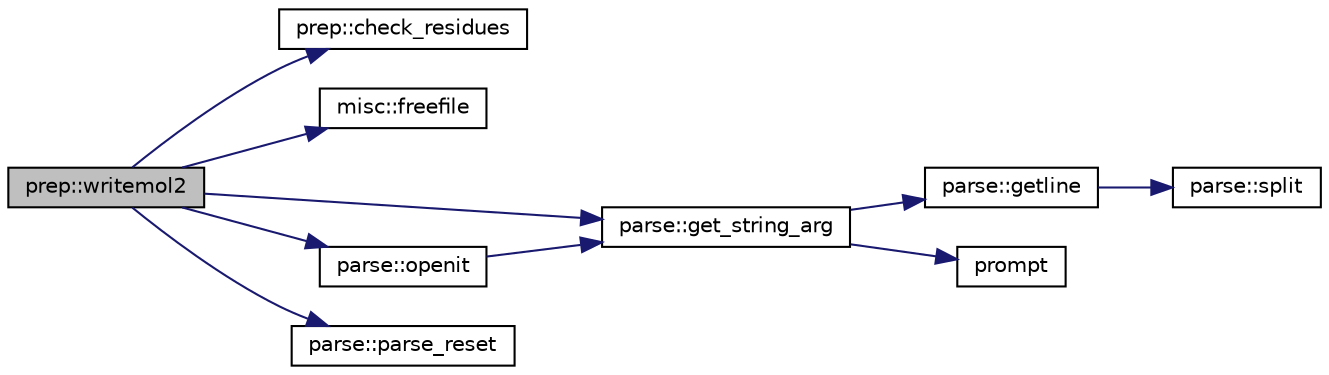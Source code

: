 digraph "prep::writemol2"
{
  edge [fontname="Helvetica",fontsize="10",labelfontname="Helvetica",labelfontsize="10"];
  node [fontname="Helvetica",fontsize="10",shape=record];
  rankdir="LR";
  Node1 [label="prep::writemol2",height=0.2,width=0.4,color="black", fillcolor="grey75", style="filled" fontcolor="black"];
  Node1 -> Node2 [color="midnightblue",fontsize="10",style="solid",fontname="Helvetica"];
  Node2 [label="prep::check_residues",height=0.2,width=0.4,color="black", fillcolor="white", style="filled",URL="$classprep.html#aac95240e79d8797c485ec2c4d7ff7d28"];
  Node1 -> Node3 [color="midnightblue",fontsize="10",style="solid",fontname="Helvetica"];
  Node3 [label="misc::freefile",height=0.2,width=0.4,color="black", fillcolor="white", style="filled",URL="$classmisc.html#aaa874447823dfa2d2c7fcf6eb80ebd70"];
  Node1 -> Node4 [color="midnightblue",fontsize="10",style="solid",fontname="Helvetica"];
  Node4 [label="parse::get_string_arg",height=0.2,width=0.4,color="black", fillcolor="white", style="filled",URL="$classparse.html#a17fdf061a0ee443c4a80c24d8e3cd11f"];
  Node4 -> Node5 [color="midnightblue",fontsize="10",style="solid",fontname="Helvetica"];
  Node5 [label="parse::getline",height=0.2,width=0.4,color="black", fillcolor="white", style="filled",URL="$classparse.html#a362c49175b5f2d7f582dde6cb7b871af"];
  Node5 -> Node6 [color="midnightblue",fontsize="10",style="solid",fontname="Helvetica"];
  Node6 [label="parse::split",height=0.2,width=0.4,color="black", fillcolor="white", style="filled",URL="$classparse.html#a431f0c36309d6174287bde5e4d0e78e8"];
  Node4 -> Node7 [color="midnightblue",fontsize="10",style="solid",fontname="Helvetica"];
  Node7 [label="prompt",height=0.2,width=0.4,color="black", fillcolor="white", style="filled",URL="$qfep_8f90.html#a897ce0488192cf7f2a3ca4d41e5d73e3"];
  Node1 -> Node8 [color="midnightblue",fontsize="10",style="solid",fontname="Helvetica"];
  Node8 [label="parse::openit",height=0.2,width=0.4,color="black", fillcolor="white", style="filled",URL="$classparse.html#a0cc676b15a8ab0f5158f0f51a0f30ebf"];
  Node8 -> Node4 [color="midnightblue",fontsize="10",style="solid",fontname="Helvetica"];
  Node1 -> Node9 [color="midnightblue",fontsize="10",style="solid",fontname="Helvetica"];
  Node9 [label="parse::parse_reset",height=0.2,width=0.4,color="black", fillcolor="white", style="filled",URL="$classparse.html#ab0b0c4663024ac8a04d78628109e5215"];
}
